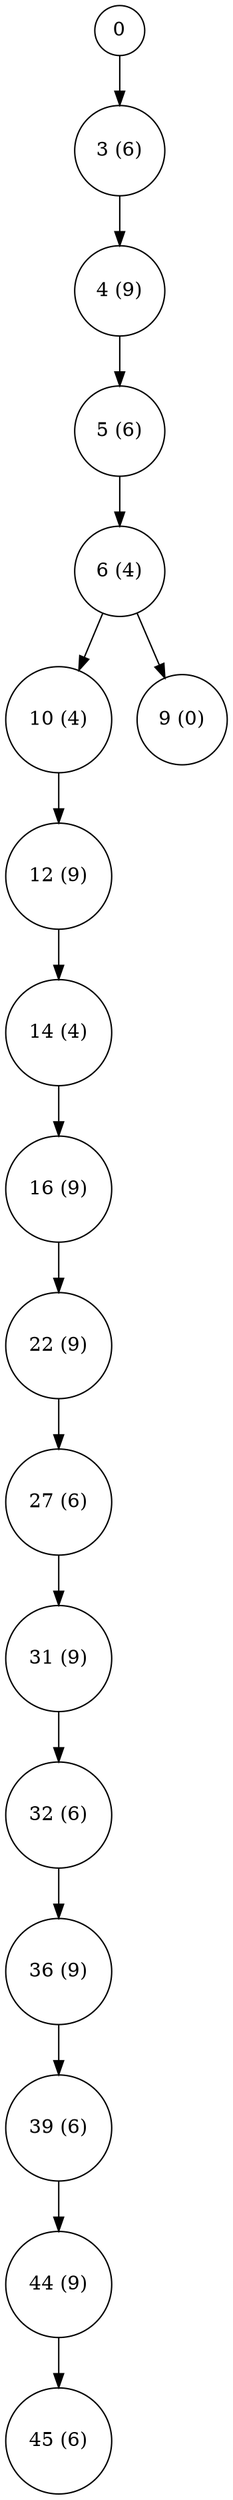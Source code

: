 digraph tree {
	"0" [label="0", shape=circle]
	"3" [label="3 (6)", shape=circle]
	"4" [label="4 (9)", shape=circle]
	"5" [label="5 (6)", shape=circle]
	"6" [label="6 (4)", shape=circle]
	"10" [label="10 (4)", shape=circle]
	"9" [label="9 (0)", shape=circle]
	"12" [label="12 (9)", shape=circle]
	"14" [label="14 (4)", shape=circle]
	"16" [label="16 (9)", shape=circle]
	"22" [label="22 (9)", shape=circle]
	"27" [label="27 (6)", shape=circle]
	"31" [label="31 (9)", shape=circle]
	"32" [label="32 (6)", shape=circle]
	"36" [label="36 (9)", shape=circle]
	"39" [label="39 (6)", shape=circle]
	"44" [label="44 (9)", shape=circle]
	"45" [label="45 (6)", shape=circle]

	"0" -> "3"
	"3" -> "4"
	"4" -> "5"
	"5" -> "6"
	"6" -> "10"
	"6" -> "9"
	"10" -> "12"
	"12" -> "14"
	"14" -> "16"
	"16" -> "22"
	"22" -> "27"
	"27" -> "31"
	"31" -> "32"
	"32" -> "36"
	"36" -> "39"
	"39" -> "44"
	"44" -> "45"
}